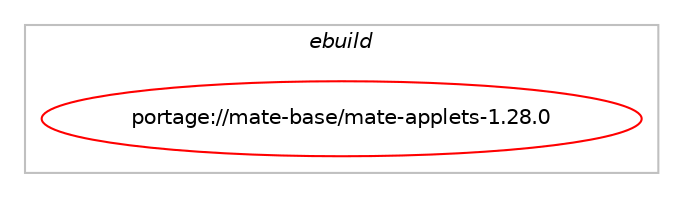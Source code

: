 digraph prolog {

# *************
# Graph options
# *************

newrank=true;
concentrate=true;
compound=true;
graph [rankdir=LR,fontname=Helvetica,fontsize=10,ranksep=1.5];#, ranksep=2.5, nodesep=0.2];
edge  [arrowhead=vee];
node  [fontname=Helvetica,fontsize=10];

# **********
# The ebuild
# **********

subgraph cluster_leftcol {
color=gray;
label=<<i>ebuild</i>>;
id [label="portage://mate-base/mate-applets-1.28.0", color=red, width=4, href="../mate-base/mate-applets-1.28.0.svg"];
}

# ****************
# The dependencies
# ****************

subgraph cluster_midcol {
color=gray;
label=<<i>dependencies</i>>;
subgraph cluster_compile {
fillcolor="#eeeeee";
style=filled;
label=<<i>compile</i>>;
}
subgraph cluster_compileandrun {
fillcolor="#eeeeee";
style=filled;
label=<<i>compile and run</i>>;
}
subgraph cluster_run {
fillcolor="#eeeeee";
style=filled;
label=<<i>run</i>>;
# *** BEGIN UNKNOWN DEPENDENCY TYPE (TODO) ***
# id -> equal(use_conditional_group(positive,cpupower,portage://mate-base/mate-applets-1.28.0,[package_dependency(portage://mate-base/mate-applets-1.28.0,run,no,sys-power,cpupower,none,[,,],[],[]),use_conditional_group(positive,policykit,portage://mate-base/mate-applets-1.28.0,[package_dependency(portage://mate-base/mate-applets-1.28.0,run,no,sys-auth,polkit,greaterequal,[0.97,,,0.97],[slot(0)],[])])]))
# *** END UNKNOWN DEPENDENCY TYPE (TODO) ***

# *** BEGIN UNKNOWN DEPENDENCY TYPE (TODO) ***
# id -> equal(use_conditional_group(positive,netlink,portage://mate-base/mate-applets-1.28.0,[package_dependency(portage://mate-base/mate-applets-1.28.0,run,no,dev-libs,libnl,none,[,,],[slot(3)],[])]))
# *** END UNKNOWN DEPENDENCY TYPE (TODO) ***

# *** BEGIN UNKNOWN DEPENDENCY TYPE (TODO) ***
# id -> equal(use_conditional_group(positive,upower,portage://mate-base/mate-applets-1.28.0,[package_dependency(portage://mate-base/mate-applets-1.28.0,run,no,sys-power,upower,greaterequal,[0.99.8,,,0.99.8],[],[])]))
# *** END UNKNOWN DEPENDENCY TYPE (TODO) ***

# *** BEGIN UNKNOWN DEPENDENCY TYPE (TODO) ***
# id -> equal(package_dependency(portage://mate-base/mate-applets-1.28.0,run,no,app-accessibility,at-spi2-core,greaterequal,[2.46.0,,,2.46.0],[slot(2)],[]))
# *** END UNKNOWN DEPENDENCY TYPE (TODO) ***

# *** BEGIN UNKNOWN DEPENDENCY TYPE (TODO) ***
# id -> equal(package_dependency(portage://mate-base/mate-applets-1.28.0,run,no,dev-libs,dbus-glib,greaterequal,[0.74,,,0.74],[],[]))
# *** END UNKNOWN DEPENDENCY TYPE (TODO) ***

# *** BEGIN UNKNOWN DEPENDENCY TYPE (TODO) ***
# id -> equal(package_dependency(portage://mate-base/mate-applets-1.28.0,run,no,dev-libs,glib,greaterequal,[2.50,,,2.50],[slot(2)],[]))
# *** END UNKNOWN DEPENDENCY TYPE (TODO) ***

# *** BEGIN UNKNOWN DEPENDENCY TYPE (TODO) ***
# id -> equal(package_dependency(portage://mate-base/mate-applets-1.28.0,run,no,dev-libs,libmateweather,greaterequal,[1.28.0,,,1.28.0],[],[]))
# *** END UNKNOWN DEPENDENCY TYPE (TODO) ***

# *** BEGIN UNKNOWN DEPENDENCY TYPE (TODO) ***
# id -> equal(package_dependency(portage://mate-base/mate-applets-1.28.0,run,no,dev-libs,libxml2,greaterequal,[2.5,,,2.5],[slot(2)],[]))
# *** END UNKNOWN DEPENDENCY TYPE (TODO) ***

# *** BEGIN UNKNOWN DEPENDENCY TYPE (TODO) ***
# id -> equal(package_dependency(portage://mate-base/mate-applets-1.28.0,run,no,gnome-base,libgtop,greaterequal,[2.12.0,,,2.12.0],[slot(2),equal],[]))
# *** END UNKNOWN DEPENDENCY TYPE (TODO) ***

# *** BEGIN UNKNOWN DEPENDENCY TYPE (TODO) ***
# id -> equal(package_dependency(portage://mate-base/mate-applets-1.28.0,run,no,gnome-extra,gucharmap,greaterequal,[3.0,,,3.0],[slot(2.90)],[]))
# *** END UNKNOWN DEPENDENCY TYPE (TODO) ***

# *** BEGIN UNKNOWN DEPENDENCY TYPE (TODO) ***
# id -> equal(package_dependency(portage://mate-base/mate-applets-1.28.0,run,no,mate-base,caja,none,[,,],[],[]))
# *** END UNKNOWN DEPENDENCY TYPE (TODO) ***

# *** BEGIN UNKNOWN DEPENDENCY TYPE (TODO) ***
# id -> equal(package_dependency(portage://mate-base/mate-applets-1.28.0,run,no,mate-base,mate-desktop,none,[,,],[],[]))
# *** END UNKNOWN DEPENDENCY TYPE (TODO) ***

# *** BEGIN UNKNOWN DEPENDENCY TYPE (TODO) ***
# id -> equal(package_dependency(portage://mate-base/mate-applets-1.28.0,run,no,mate-base,mate-panel,greaterequal,[1.28.0,,,1.28.0],[],[]))
# *** END UNKNOWN DEPENDENCY TYPE (TODO) ***

# *** BEGIN UNKNOWN DEPENDENCY TYPE (TODO) ***
# id -> equal(package_dependency(portage://mate-base/mate-applets-1.28.0,run,no,mate-base,mate-settings-daemon,greaterequal,[1.28.0,,,1.28.0],[],[]))
# *** END UNKNOWN DEPENDENCY TYPE (TODO) ***

# *** BEGIN UNKNOWN DEPENDENCY TYPE (TODO) ***
# id -> equal(package_dependency(portage://mate-base/mate-applets-1.28.0,run,no,net-wireless,wireless-tools,greaterequal,[28,,_pre9,28_pre9],[slot(0)],[]))
# *** END UNKNOWN DEPENDENCY TYPE (TODO) ***

# *** BEGIN UNKNOWN DEPENDENCY TYPE (TODO) ***
# id -> equal(package_dependency(portage://mate-base/mate-applets-1.28.0,run,no,sys-apps,dbus,greaterequal,[1.10.0,,,1.10.0],[],[]))
# *** END UNKNOWN DEPENDENCY TYPE (TODO) ***

# *** BEGIN UNKNOWN DEPENDENCY TYPE (TODO) ***
# id -> equal(package_dependency(portage://mate-base/mate-applets-1.28.0,run,no,virtual,libintl,none,[,,],[],[]))
# *** END UNKNOWN DEPENDENCY TYPE (TODO) ***

# *** BEGIN UNKNOWN DEPENDENCY TYPE (TODO) ***
# id -> equal(package_dependency(portage://mate-base/mate-applets-1.28.0,run,no,x11-libs,gdk-pixbuf,none,[,,],[slot(2)],[]))
# *** END UNKNOWN DEPENDENCY TYPE (TODO) ***

# *** BEGIN UNKNOWN DEPENDENCY TYPE (TODO) ***
# id -> equal(package_dependency(portage://mate-base/mate-applets-1.28.0,run,no,x11-libs,gtk+,greaterequal,[3.22,,,3.22],[slot(3)],[]))
# *** END UNKNOWN DEPENDENCY TYPE (TODO) ***

# *** BEGIN UNKNOWN DEPENDENCY TYPE (TODO) ***
# id -> equal(package_dependency(portage://mate-base/mate-applets-1.28.0,run,no,x11-libs,gtksourceview,none,[,,],[slot(4)],[]))
# *** END UNKNOWN DEPENDENCY TYPE (TODO) ***

# *** BEGIN UNKNOWN DEPENDENCY TYPE (TODO) ***
# id -> equal(package_dependency(portage://mate-base/mate-applets-1.28.0,run,no,x11-libs,libX11,none,[,,],[],[]))
# *** END UNKNOWN DEPENDENCY TYPE (TODO) ***

# *** BEGIN UNKNOWN DEPENDENCY TYPE (TODO) ***
# id -> equal(package_dependency(portage://mate-base/mate-applets-1.28.0,run,no,x11-libs,libnotify,greaterequal,[0.7,,,0.7],[],[]))
# *** END UNKNOWN DEPENDENCY TYPE (TODO) ***

# *** BEGIN UNKNOWN DEPENDENCY TYPE (TODO) ***
# id -> equal(package_dependency(portage://mate-base/mate-applets-1.28.0,run,no,x11-libs,libwnck,greaterequal,[3.0,,,3.0],[slot(3)],[]))
# *** END UNKNOWN DEPENDENCY TYPE (TODO) ***

# *** BEGIN UNKNOWN DEPENDENCY TYPE (TODO) ***
# id -> equal(package_dependency(portage://mate-base/mate-applets-1.28.0,run,no,x11-libs,pango,none,[,,],[],[]))
# *** END UNKNOWN DEPENDENCY TYPE (TODO) ***

}
}

# **************
# The candidates
# **************

subgraph cluster_choices {
rank=same;
color=gray;
label=<<i>candidates</i>>;

}

}
